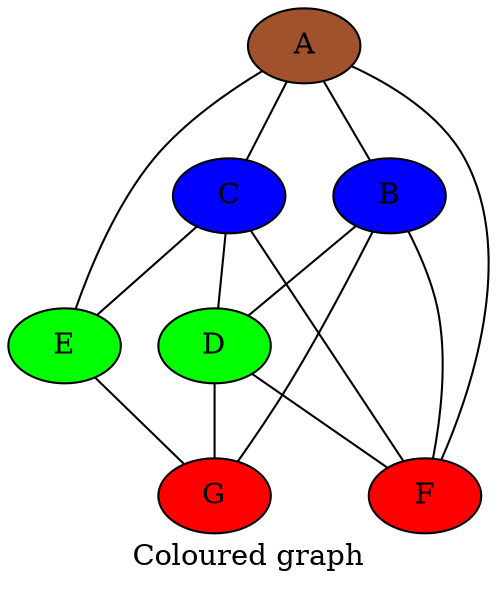 graph {
label="Coloured graph"
G[label="G", style="filled", color="black", fillcolor="red"]
E[label="E", style="filled", color="black", fillcolor="green"]
F[label="F", style="filled", color="black", fillcolor="red"]
C[label="C", style="filled", color="black", fillcolor="blue"]
D[label="D", style="filled", color="black", fillcolor="green"]
A[label="A", style="filled", color="black", fillcolor="sienna"]
B[label="B", style="filled", color="black", fillcolor="blue"]
A -- B
A -- C
A -- E
A -- F
B -- D
B -- F
B -- G
C -- D
C -- E
C -- F
D -- F
D -- G
E -- G
}